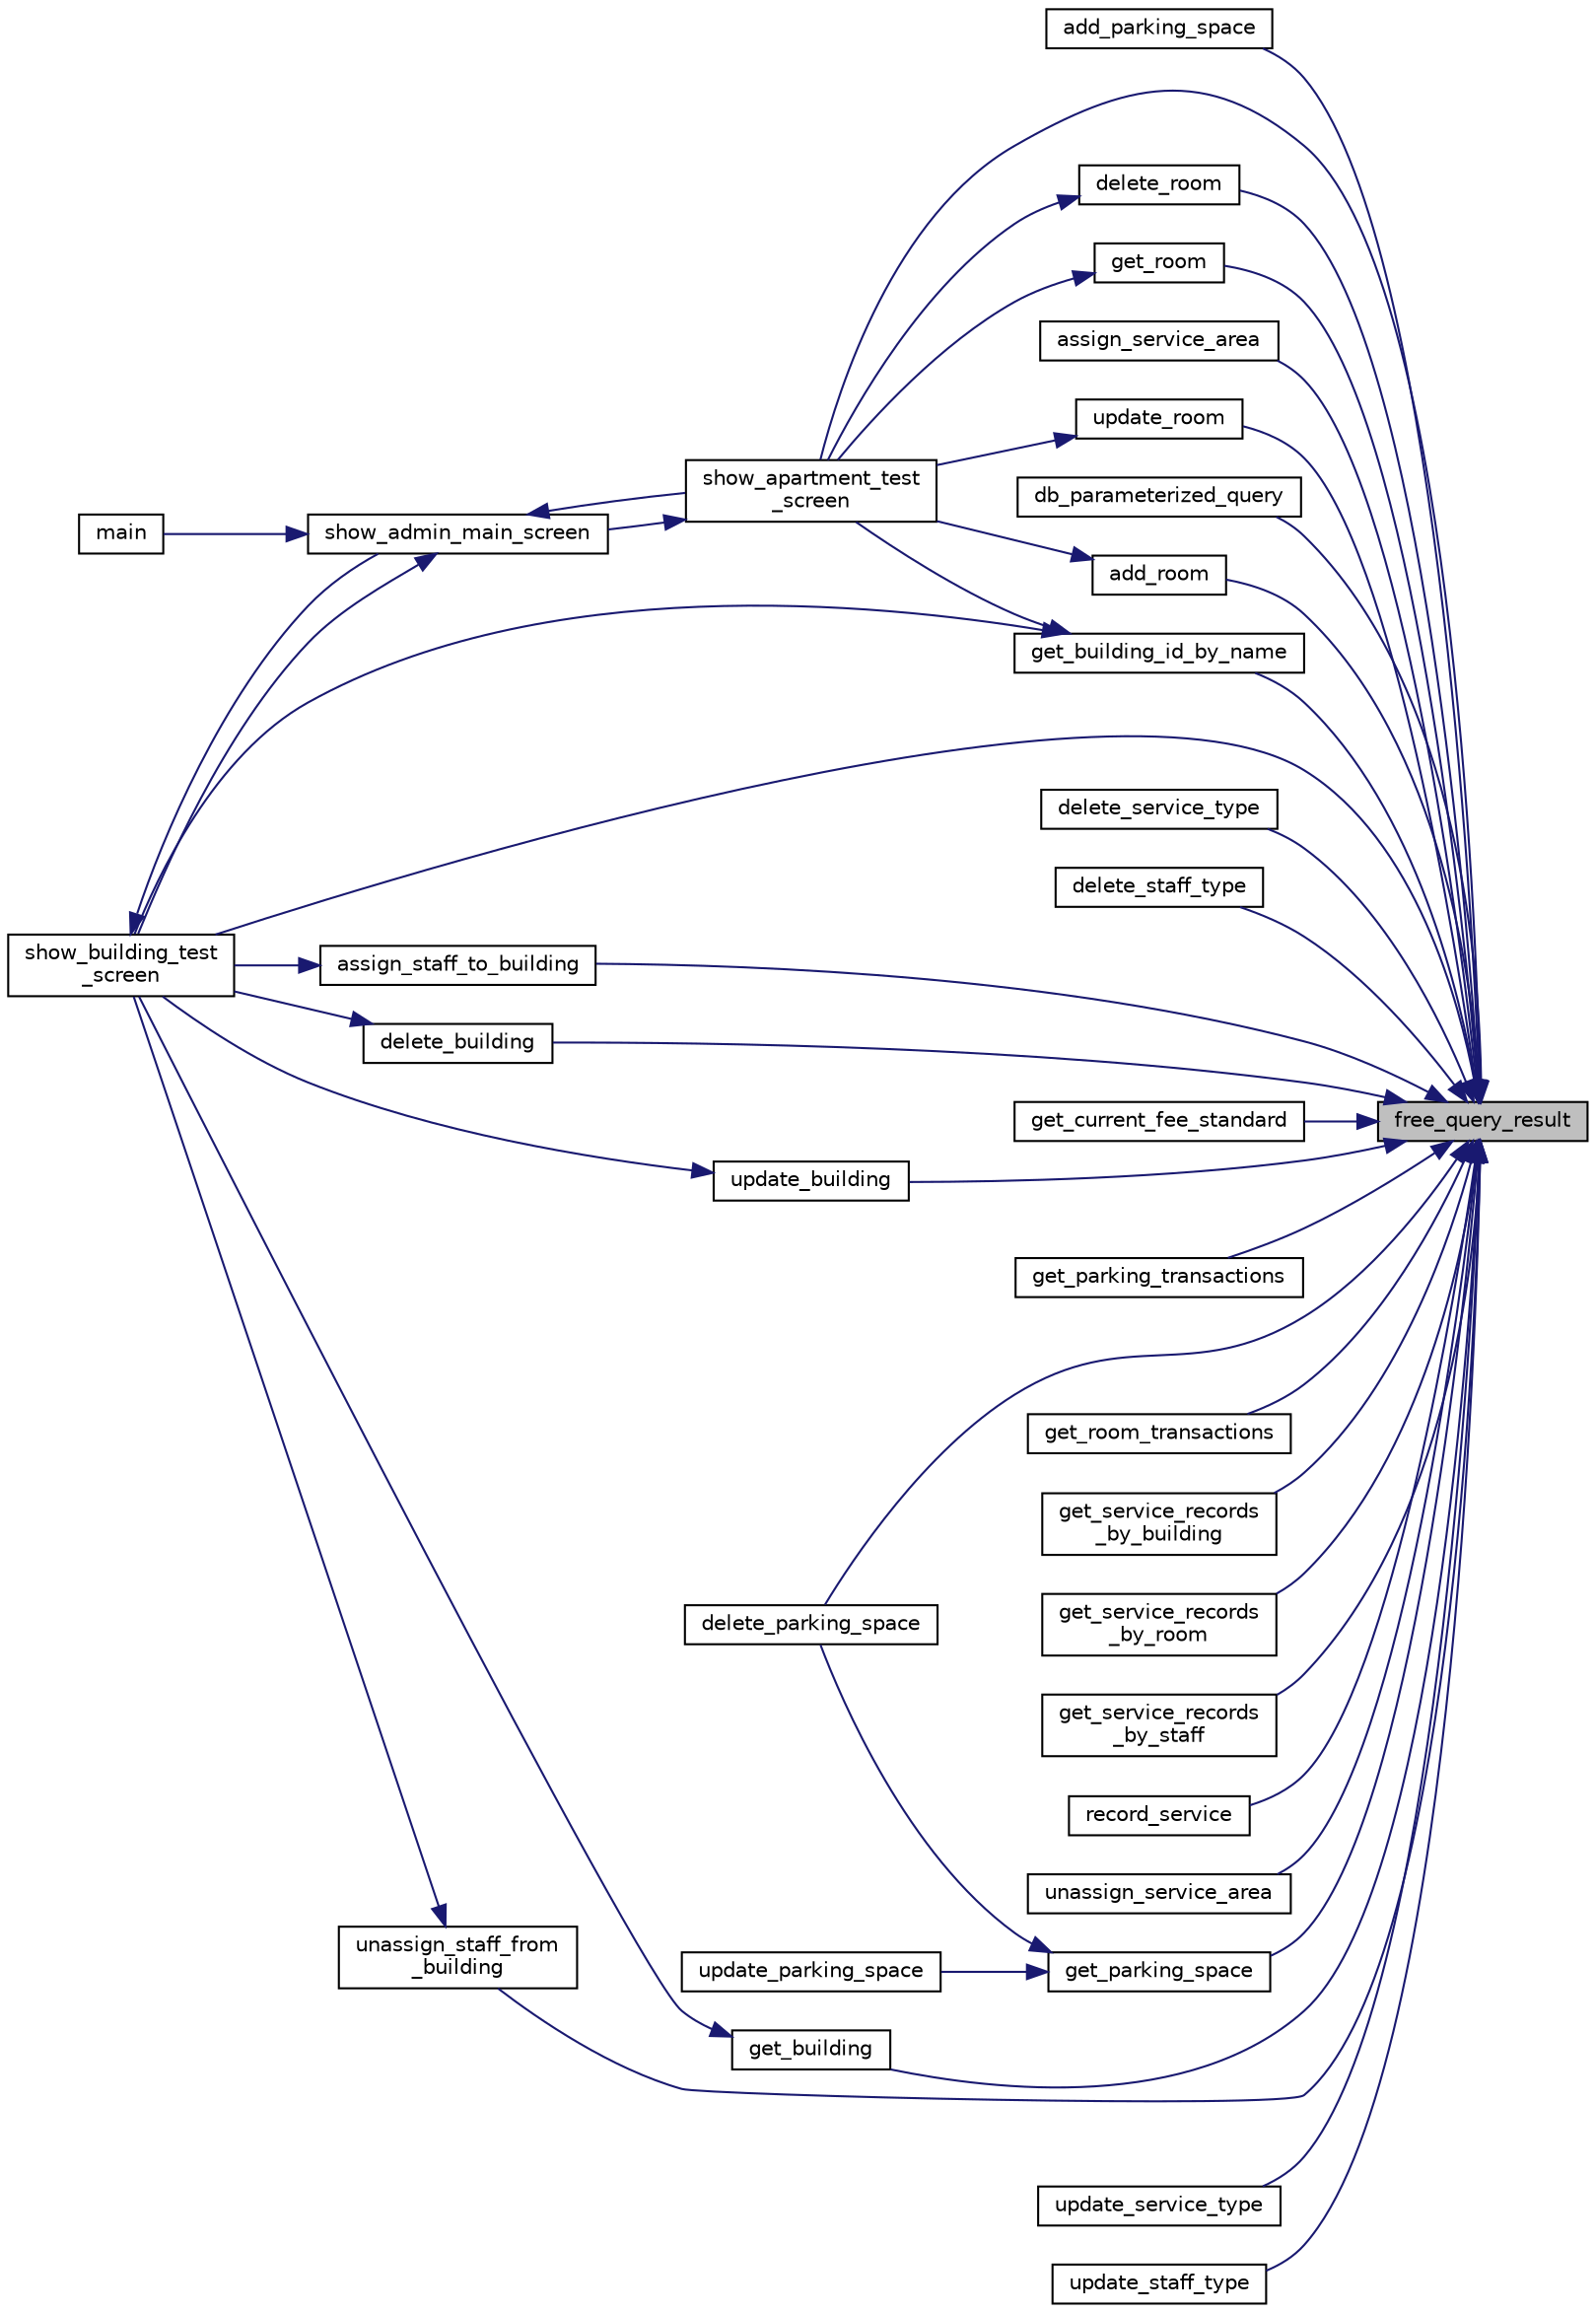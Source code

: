 digraph "free_query_result"
{
 // LATEX_PDF_SIZE
  edge [fontname="Helvetica",fontsize="10",labelfontname="Helvetica",labelfontsize="10"];
  node [fontname="Helvetica",fontsize="10",shape=record];
  rankdir="RL";
  Node1 [label="free_query_result",height=0.2,width=0.4,color="black", fillcolor="grey75", style="filled", fontcolor="black",tooltip=" "];
  Node1 -> Node2 [dir="back",color="midnightblue",fontsize="10",style="solid",fontname="Helvetica"];
  Node2 [label="add_parking_space",height=0.2,width=0.4,color="black", fillcolor="white", style="filled",URL="$parking_8c.html#a83809b0515417c15b87a4a4c34f89949",tooltip="添加新的停车位"];
  Node1 -> Node3 [dir="back",color="midnightblue",fontsize="10",style="solid",fontname="Helvetica"];
  Node3 [label="add_room",height=0.2,width=0.4,color="black", fillcolor="white", style="filled",URL="$apartment_8c.html#a63ea4ea26e546d75de3f1c096fd42b35",tooltip=" "];
  Node3 -> Node4 [dir="back",color="midnightblue",fontsize="10",style="solid",fontname="Helvetica"];
  Node4 [label="show_apartment_test\l_screen",height=0.2,width=0.4,color="black", fillcolor="white", style="filled",URL="$ui__admin_8c.html#afb1825a611f2a3637dd802beeb235f60",tooltip=" "];
  Node4 -> Node5 [dir="back",color="midnightblue",fontsize="10",style="solid",fontname="Helvetica"];
  Node5 [label="show_admin_main_screen",height=0.2,width=0.4,color="black", fillcolor="white", style="filled",URL="$ui__admin_8c.html#adc4f1afd300f7fedcbfd7fe7497147d8",tooltip=" "];
  Node5 -> Node6 [dir="back",color="midnightblue",fontsize="10",style="solid",fontname="Helvetica"];
  Node6 [label="main",height=0.2,width=0.4,color="black", fillcolor="white", style="filled",URL="$main_8c.html#ae66f6b31b5ad750f1fe042a706a4e3d4",tooltip=" "];
  Node5 -> Node4 [dir="back",color="midnightblue",fontsize="10",style="solid",fontname="Helvetica"];
  Node5 -> Node7 [dir="back",color="midnightblue",fontsize="10",style="solid",fontname="Helvetica"];
  Node7 [label="show_building_test\l_screen",height=0.2,width=0.4,color="black", fillcolor="white", style="filled",URL="$ui__admin_8c.html#a9867a3e3ca13d713114fb0e364e0aabb",tooltip=" "];
  Node7 -> Node5 [dir="back",color="midnightblue",fontsize="10",style="solid",fontname="Helvetica"];
  Node1 -> Node8 [dir="back",color="midnightblue",fontsize="10",style="solid",fontname="Helvetica"];
  Node8 [label="assign_service_area",height=0.2,width=0.4,color="black", fillcolor="white", style="filled",URL="$service_8c.html#a3bb4aa85f3f514471267fb80c1f74a4e",tooltip="分配服务区域"];
  Node1 -> Node9 [dir="back",color="midnightblue",fontsize="10",style="solid",fontname="Helvetica"];
  Node9 [label="assign_staff_to_building",height=0.2,width=0.4,color="black", fillcolor="white", style="filled",URL="$building_8c.html#ae867efc49ab44e71f009e49da6c67f3d",tooltip=" "];
  Node9 -> Node7 [dir="back",color="midnightblue",fontsize="10",style="solid",fontname="Helvetica"];
  Node1 -> Node10 [dir="back",color="midnightblue",fontsize="10",style="solid",fontname="Helvetica"];
  Node10 [label="db_parameterized_query",height=0.2,width=0.4,color="black", fillcolor="white", style="filled",URL="$db__query_8c.html#aeabacd9008df0c7e4261e94ff23482db",tooltip=" "];
  Node1 -> Node11 [dir="back",color="midnightblue",fontsize="10",style="solid",fontname="Helvetica"];
  Node11 [label="delete_building",height=0.2,width=0.4,color="black", fillcolor="white", style="filled",URL="$building_8c.html#a9f44de6beffd02b8eadb9fc6c838cf0e",tooltip=" "];
  Node11 -> Node7 [dir="back",color="midnightblue",fontsize="10",style="solid",fontname="Helvetica"];
  Node1 -> Node12 [dir="back",color="midnightblue",fontsize="10",style="solid",fontname="Helvetica"];
  Node12 [label="delete_parking_space",height=0.2,width=0.4,color="black", fillcolor="white", style="filled",URL="$parking_8c.html#a2a5c16f79795b4b8f5cc669c81490071",tooltip="删除停车位"];
  Node1 -> Node13 [dir="back",color="midnightblue",fontsize="10",style="solid",fontname="Helvetica"];
  Node13 [label="delete_room",height=0.2,width=0.4,color="black", fillcolor="white", style="filled",URL="$apartment_8c.html#a6a304349bcf5a8c6d5ca1d6492274551",tooltip=" "];
  Node13 -> Node4 [dir="back",color="midnightblue",fontsize="10",style="solid",fontname="Helvetica"];
  Node1 -> Node14 [dir="back",color="midnightblue",fontsize="10",style="solid",fontname="Helvetica"];
  Node14 [label="delete_service_type",height=0.2,width=0.4,color="black", fillcolor="white", style="filled",URL="$service_8c.html#a59e6f9fa3a9107aef05ee0febc27786a",tooltip="删除服务类型"];
  Node1 -> Node15 [dir="back",color="midnightblue",fontsize="10",style="solid",fontname="Helvetica"];
  Node15 [label="delete_staff_type",height=0.2,width=0.4,color="black", fillcolor="white", style="filled",URL="$service_8c.html#a2de414c2d5e3480516bee0d548351b6d",tooltip="删除服务人员类型"];
  Node1 -> Node16 [dir="back",color="midnightblue",fontsize="10",style="solid",fontname="Helvetica"];
  Node16 [label="get_building",height=0.2,width=0.4,color="black", fillcolor="white", style="filled",URL="$building_8c.html#aed1ee9543944b8a88ebf7b7ac952e127",tooltip=" "];
  Node16 -> Node7 [dir="back",color="midnightblue",fontsize="10",style="solid",fontname="Helvetica"];
  Node1 -> Node17 [dir="back",color="midnightblue",fontsize="10",style="solid",fontname="Helvetica"];
  Node17 [label="get_building_id_by_name",height=0.2,width=0.4,color="black", fillcolor="white", style="filled",URL="$db__query_8c.html#aa4115e4bbd68ea1cb8b8c56b6a33488a",tooltip=" "];
  Node17 -> Node4 [dir="back",color="midnightblue",fontsize="10",style="solid",fontname="Helvetica"];
  Node17 -> Node7 [dir="back",color="midnightblue",fontsize="10",style="solid",fontname="Helvetica"];
  Node1 -> Node18 [dir="back",color="midnightblue",fontsize="10",style="solid",fontname="Helvetica"];
  Node18 [label="get_current_fee_standard",height=0.2,width=0.4,color="black", fillcolor="white", style="filled",URL="$transaction_8c.html#af75f92e36a69175063fdf306b3a69534",tooltip=" "];
  Node1 -> Node19 [dir="back",color="midnightblue",fontsize="10",style="solid",fontname="Helvetica"];
  Node19 [label="get_parking_space",height=0.2,width=0.4,color="black", fillcolor="white", style="filled",URL="$parking_8c.html#aeb62b73c3b924b89a273d8e90ad22d59",tooltip="获取停车位信息"];
  Node19 -> Node12 [dir="back",color="midnightblue",fontsize="10",style="solid",fontname="Helvetica"];
  Node19 -> Node20 [dir="back",color="midnightblue",fontsize="10",style="solid",fontname="Helvetica"];
  Node20 [label="update_parking_space",height=0.2,width=0.4,color="black", fillcolor="white", style="filled",URL="$parking_8c.html#a791241fc79fd1e9db73f9e925a037398",tooltip="修改停车位信息"];
  Node1 -> Node21 [dir="back",color="midnightblue",fontsize="10",style="solid",fontname="Helvetica"];
  Node21 [label="get_parking_transactions",height=0.2,width=0.4,color="black", fillcolor="white", style="filled",URL="$transaction_8c.html#a5d2c47446eeedb6a3805bb46c98d023b",tooltip=" "];
  Node1 -> Node22 [dir="back",color="midnightblue",fontsize="10",style="solid",fontname="Helvetica"];
  Node22 [label="get_room",height=0.2,width=0.4,color="black", fillcolor="white", style="filled",URL="$apartment_8c.html#abc341fc49d9d611aa0ab40491b452b3d",tooltip=" "];
  Node22 -> Node4 [dir="back",color="midnightblue",fontsize="10",style="solid",fontname="Helvetica"];
  Node1 -> Node23 [dir="back",color="midnightblue",fontsize="10",style="solid",fontname="Helvetica"];
  Node23 [label="get_room_transactions",height=0.2,width=0.4,color="black", fillcolor="white", style="filled",URL="$transaction_8c.html#a3723cd95f922f8ce31c8cea5fdc513d5",tooltip=" "];
  Node1 -> Node24 [dir="back",color="midnightblue",fontsize="10",style="solid",fontname="Helvetica"];
  Node24 [label="get_service_records\l_by_building",height=0.2,width=0.4,color="black", fillcolor="white", style="filled",URL="$service_8c.html#a7619d58da8006a5904f18554cadad159",tooltip="获取楼宇的服务记录"];
  Node1 -> Node25 [dir="back",color="midnightblue",fontsize="10",style="solid",fontname="Helvetica"];
  Node25 [label="get_service_records\l_by_room",height=0.2,width=0.4,color="black", fillcolor="white", style="filled",URL="$service_8c.html#a6086cd555f05a25727c474a5369be592",tooltip="获取房屋的服务记录"];
  Node1 -> Node26 [dir="back",color="midnightblue",fontsize="10",style="solid",fontname="Helvetica"];
  Node26 [label="get_service_records\l_by_staff",height=0.2,width=0.4,color="black", fillcolor="white", style="filled",URL="$service_8c.html#acf4495e881beb0d9fa752b28dfc0aa9b",tooltip="获取服务人员的服务记录"];
  Node1 -> Node27 [dir="back",color="midnightblue",fontsize="10",style="solid",fontname="Helvetica"];
  Node27 [label="record_service",height=0.2,width=0.4,color="black", fillcolor="white", style="filled",URL="$service_8c.html#a028b9266585b850930840cfcdc2e4ca3",tooltip="记录服务"];
  Node1 -> Node4 [dir="back",color="midnightblue",fontsize="10",style="solid",fontname="Helvetica"];
  Node1 -> Node7 [dir="back",color="midnightblue",fontsize="10",style="solid",fontname="Helvetica"];
  Node1 -> Node28 [dir="back",color="midnightblue",fontsize="10",style="solid",fontname="Helvetica"];
  Node28 [label="unassign_service_area",height=0.2,width=0.4,color="black", fillcolor="white", style="filled",URL="$service_8c.html#a78eba90aae9167c6df3a8be58c7a849e",tooltip="取消服务区域分配"];
  Node1 -> Node29 [dir="back",color="midnightblue",fontsize="10",style="solid",fontname="Helvetica"];
  Node29 [label="unassign_staff_from\l_building",height=0.2,width=0.4,color="black", fillcolor="white", style="filled",URL="$building_8c.html#a6d4890d6a03a0cd23d7c327274d79c3a",tooltip=" "];
  Node29 -> Node7 [dir="back",color="midnightblue",fontsize="10",style="solid",fontname="Helvetica"];
  Node1 -> Node30 [dir="back",color="midnightblue",fontsize="10",style="solid",fontname="Helvetica"];
  Node30 [label="update_building",height=0.2,width=0.4,color="black", fillcolor="white", style="filled",URL="$building_8c.html#a4e0f73fd25765595a6a751f684e3ab50",tooltip=" "];
  Node30 -> Node7 [dir="back",color="midnightblue",fontsize="10",style="solid",fontname="Helvetica"];
  Node1 -> Node31 [dir="back",color="midnightblue",fontsize="10",style="solid",fontname="Helvetica"];
  Node31 [label="update_room",height=0.2,width=0.4,color="black", fillcolor="white", style="filled",URL="$apartment_8c.html#a3ee28cb32cd0361f149bbe6bc70a2067",tooltip=" "];
  Node31 -> Node4 [dir="back",color="midnightblue",fontsize="10",style="solid",fontname="Helvetica"];
  Node1 -> Node32 [dir="back",color="midnightblue",fontsize="10",style="solid",fontname="Helvetica"];
  Node32 [label="update_service_type",height=0.2,width=0.4,color="black", fillcolor="white", style="filled",URL="$service_8c.html#a0bb2b679126c43ec5876ba85747bd990",tooltip="修改服务类型"];
  Node1 -> Node33 [dir="back",color="midnightblue",fontsize="10",style="solid",fontname="Helvetica"];
  Node33 [label="update_staff_type",height=0.2,width=0.4,color="black", fillcolor="white", style="filled",URL="$service_8c.html#a78c669c200ec78906cb378390e0ed08d",tooltip="修改服务人员类型"];
}
